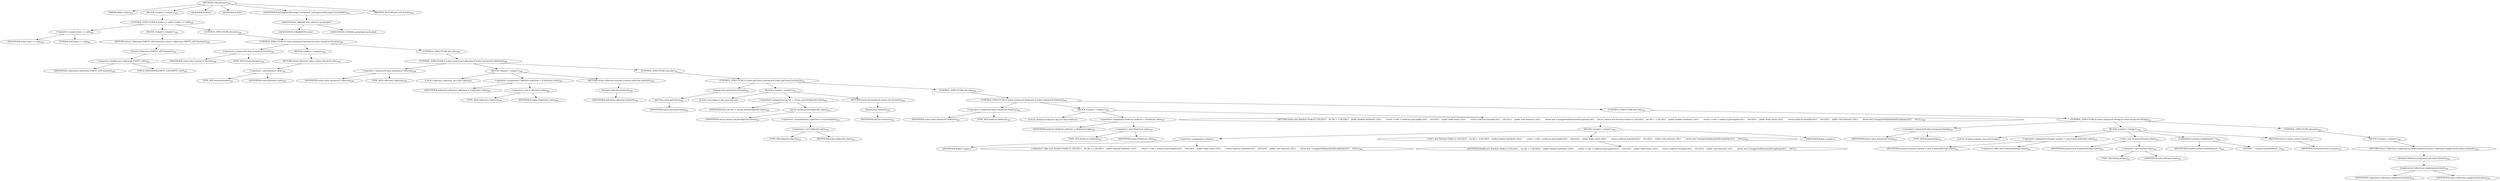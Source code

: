 digraph "createIterator" {  
"637" [label = <(METHOD,createIterator)<SUB>292</SUB>> ]
"638" [label = <(PARAM,Object value)<SUB>293</SUB>> ]
"639" [label = <(BLOCK,&lt;empty&gt;,&lt;empty&gt;)<SUB>293</SUB>> ]
"640" [label = <(CONTROL_STRUCTURE,if (value == null),if (value == null))<SUB>294</SUB>> ]
"641" [label = <(&lt;operator&gt;.equals,value == null)<SUB>294</SUB>> ]
"642" [label = <(IDENTIFIER,value,value == null)<SUB>294</SUB>> ]
"643" [label = <(LITERAL,null,value == null)<SUB>294</SUB>> ]
"644" [label = <(BLOCK,&lt;empty&gt;,&lt;empty&gt;)<SUB>294</SUB>> ]
"645" [label = <(RETURN,return Collections.EMPTY_LIST.iterator();,return Collections.EMPTY_LIST.iterator();)<SUB>295</SUB>> ]
"646" [label = <(iterator,Collections.EMPTY_LIST.iterator())<SUB>295</SUB>> ]
"647" [label = <(&lt;operator&gt;.fieldAccess,Collections.EMPTY_LIST)<SUB>295</SUB>> ]
"648" [label = <(IDENTIFIER,Collections,Collections.EMPTY_LIST.iterator())<SUB>295</SUB>> ]
"649" [label = <(FIELD_IDENTIFIER,EMPTY_LIST,EMPTY_LIST)<SUB>295</SUB>> ]
"650" [label = <(CONTROL_STRUCTURE,else,else)<SUB>296</SUB>> ]
"651" [label = <(CONTROL_STRUCTURE,if (value instanceof Iterator),if (value instanceof Iterator))<SUB>296</SUB>> ]
"652" [label = <(&lt;operator&gt;.instanceOf,value instanceof Iterator)<SUB>296</SUB>> ]
"653" [label = <(IDENTIFIER,value,value instanceof Iterator)<SUB>296</SUB>> ]
"654" [label = <(TYPE_REF,Iterator,Iterator)<SUB>296</SUB>> ]
"655" [label = <(BLOCK,&lt;empty&gt;,&lt;empty&gt;)<SUB>296</SUB>> ]
"656" [label = <(RETURN,return (Iterator) value;,return (Iterator) value;)<SUB>297</SUB>> ]
"657" [label = <(&lt;operator&gt;.cast,(Iterator) value)<SUB>297</SUB>> ]
"658" [label = <(TYPE_REF,Iterator,Iterator)<SUB>297</SUB>> ]
"659" [label = <(IDENTIFIER,value,(Iterator) value)<SUB>297</SUB>> ]
"660" [label = <(CONTROL_STRUCTURE,else,else)<SUB>298</SUB>> ]
"661" [label = <(CONTROL_STRUCTURE,if (value instanceof Collection),if (value instanceof Collection))<SUB>298</SUB>> ]
"662" [label = <(&lt;operator&gt;.instanceOf,value instanceof Collection)<SUB>298</SUB>> ]
"663" [label = <(IDENTIFIER,value,value instanceof Collection)<SUB>298</SUB>> ]
"664" [label = <(TYPE_REF,Collection,Collection)<SUB>298</SUB>> ]
"665" [label = <(BLOCK,&lt;empty&gt;,&lt;empty&gt;)<SUB>298</SUB>> ]
"666" [label = <(LOCAL,Collection collection: java.util.Collection)> ]
"667" [label = <(&lt;operator&gt;.assignment,Collection collection = (Collection) value)<SUB>299</SUB>> ]
"668" [label = <(IDENTIFIER,collection,Collection collection = (Collection) value)<SUB>299</SUB>> ]
"669" [label = <(&lt;operator&gt;.cast,(Collection) value)<SUB>299</SUB>> ]
"670" [label = <(TYPE_REF,Collection,Collection)<SUB>299</SUB>> ]
"671" [label = <(IDENTIFIER,value,(Collection) value)<SUB>299</SUB>> ]
"672" [label = <(RETURN,return collection.iterator();,return collection.iterator();)<SUB>300</SUB>> ]
"673" [label = <(iterator,collection.iterator())<SUB>300</SUB>> ]
"674" [label = <(IDENTIFIER,collection,collection.iterator())<SUB>300</SUB>> ]
"675" [label = <(CONTROL_STRUCTURE,else,else)<SUB>301</SUB>> ]
"676" [label = <(CONTROL_STRUCTURE,if (value.getClass().isArray()),if (value.getClass().isArray()))<SUB>301</SUB>> ]
"677" [label = <(isArray,value.getClass().isArray())<SUB>301</SUB>> ]
"678" [label = <(getClass,value.getClass())<SUB>301</SUB>> ]
"679" [label = <(IDENTIFIER,value,value.getClass())<SUB>301</SUB>> ]
"680" [label = <(BLOCK,&lt;empty&gt;,&lt;empty&gt;)<SUB>301</SUB>> ]
"681" [label = <(LOCAL,List&lt;Object&gt; list: java.util.List)> ]
"682" [label = <(&lt;operator&gt;.assignment,List list = Arrays.asList((Object[]) value))<SUB>303</SUB>> ]
"683" [label = <(IDENTIFIER,list,List list = Arrays.asList((Object[]) value))<SUB>303</SUB>> ]
"684" [label = <(asList,Arrays.asList((Object[]) value))<SUB>303</SUB>> ]
"685" [label = <(IDENTIFIER,Arrays,Arrays.asList((Object[]) value))<SUB>303</SUB>> ]
"686" [label = <(&lt;operator&gt;.arrayInitializer,&lt;operator&gt;.arrayInitializer)<SUB>303</SUB>> ]
"687" [label = <(&lt;operator&gt;.cast,(Object[]) value)<SUB>303</SUB>> ]
"688" [label = <(TYPE_REF,Object[],Object[])<SUB>303</SUB>> ]
"689" [label = <(IDENTIFIER,value,(Object[]) value)<SUB>303</SUB>> ]
"690" [label = <(RETURN,return list.iterator();,return list.iterator();)<SUB>304</SUB>> ]
"691" [label = <(iterator,list.iterator())<SUB>304</SUB>> ]
"692" [label = <(IDENTIFIER,list,list.iterator())<SUB>304</SUB>> ]
"693" [label = <(CONTROL_STRUCTURE,else,else)<SUB>305</SUB>> ]
"694" [label = <(CONTROL_STRUCTURE,if (value instanceof NodeList),if (value instanceof NodeList))<SUB>305</SUB>> ]
"695" [label = <(&lt;operator&gt;.instanceOf,value instanceof NodeList)<SUB>305</SUB>> ]
"696" [label = <(IDENTIFIER,value,value instanceof NodeList)<SUB>305</SUB>> ]
"697" [label = <(TYPE_REF,NodeList,NodeList)<SUB>305</SUB>> ]
"698" [label = <(BLOCK,&lt;empty&gt;,&lt;empty&gt;)<SUB>305</SUB>> ]
"699" [label = <(LOCAL,NodeList nodeList: org.w3c.dom.NodeList)> ]
"700" [label = <(&lt;operator&gt;.assignment,NodeList nodeList = (NodeList) value)<SUB>307</SUB>> ]
"701" [label = <(IDENTIFIER,nodeList,NodeList nodeList = (NodeList) value)<SUB>307</SUB>> ]
"702" [label = <(&lt;operator&gt;.cast,(NodeList) value)<SUB>307</SUB>> ]
"703" [label = <(TYPE_REF,NodeList,NodeList)<SUB>307</SUB>> ]
"704" [label = <(IDENTIFIER,value,(NodeList) value)<SUB>307</SUB>> ]
"705" [label = <(RETURN,return new Iterator&lt;Node&gt;() {\012\012    int idx = -1;\012\012    public boolean hasNext() {\012        return ++idx &lt; nodeList.getLength();\012    }\012\012    public Node next() {\012        return nodeList.item(idx);\012    }\012\012    public void remove() {\012        throw new UnsupportedOperationException();\012    }\012};,return new Iterator&lt;Node&gt;() {\012\012    int idx = -1;\012\012    public boolean hasNext() {\012        return ++idx &lt; nodeList.getLength();\012    }\012\012    public Node next() {\012        return nodeList.item(idx);\012    }\012\012    public void remove() {\012        throw new UnsupportedOperationException();\012    }\012};)<SUB>308</SUB>> ]
"706" [label = <(BLOCK,&lt;empty&gt;,&lt;empty&gt;)<SUB>308</SUB>> ]
"707" [label = <(&lt;operator&gt;.assignment,&lt;empty&gt;)> ]
"708" [label = <(IDENTIFIER,$obj4,&lt;empty&gt;)> ]
"709" [label = <(&lt;operator&gt;.alloc,new Iterator&lt;Node&gt;() {\012\012    int idx = -1;\012\012    public boolean hasNext() {\012        return ++idx &lt; nodeList.getLength();\012    }\012\012    public Node next() {\012        return nodeList.item(idx);\012    }\012\012    public void remove() {\012        throw new UnsupportedOperationException();\012    }\012})<SUB>308</SUB>> ]
"710" [label = <(&lt;init&gt;,new Iterator&lt;Node&gt;() {\012\012    int idx = -1;\012\012    public boolean hasNext() {\012        return ++idx &lt; nodeList.getLength();\012    }\012\012    public Node next() {\012        return nodeList.item(idx);\012    }\012\012    public void remove() {\012        throw new UnsupportedOperationException();\012    }\012})<SUB>308</SUB>> ]
"711" [label = <(IDENTIFIER,$obj4,new Iterator&lt;Node&gt;() {\012\012    int idx = -1;\012\012    public boolean hasNext() {\012        return ++idx &lt; nodeList.getLength();\012    }\012\012    public Node next() {\012        return nodeList.item(idx);\012    }\012\012    public void remove() {\012        throw new UnsupportedOperationException();\012    }\012})> ]
"712" [label = <(IDENTIFIER,$obj4,&lt;empty&gt;)> ]
"713" [label = <(CONTROL_STRUCTURE,else,else)<SUB>323</SUB>> ]
"714" [label = <(CONTROL_STRUCTURE,if (value instanceof String),if (value instanceof String))<SUB>323</SUB>> ]
"715" [label = <(&lt;operator&gt;.instanceOf,value instanceof String)<SUB>323</SUB>> ]
"716" [label = <(IDENTIFIER,value,value instanceof String)<SUB>323</SUB>> ]
"717" [label = <(TYPE_REF,String,String)<SUB>323</SUB>> ]
"718" [label = <(BLOCK,&lt;empty&gt;,&lt;empty&gt;)<SUB>323</SUB>> ]
"4" [label = <(LOCAL,Scanner scanner: java.util.Scanner)> ]
"719" [label = <(&lt;operator&gt;.assignment,Scanner scanner = new Scanner((String) value))<SUB>324</SUB>> ]
"720" [label = <(IDENTIFIER,scanner,Scanner scanner = new Scanner((String) value))<SUB>324</SUB>> ]
"721" [label = <(&lt;operator&gt;.alloc,new Scanner((String) value))<SUB>324</SUB>> ]
"722" [label = <(&lt;init&gt;,new Scanner((String) value))<SUB>324</SUB>> ]
"3" [label = <(IDENTIFIER,scanner,new Scanner((String) value))<SUB>324</SUB>> ]
"723" [label = <(&lt;operator&gt;.cast,(String) value)<SUB>324</SUB>> ]
"724" [label = <(TYPE_REF,String,String)<SUB>324</SUB>> ]
"725" [label = <(IDENTIFIER,value,(String) value)<SUB>324</SUB>> ]
"726" [label = <(useDelimiter,scanner.useDelimiter(&quot;,&quot;))<SUB>326</SUB>> ]
"727" [label = <(IDENTIFIER,scanner,scanner.useDelimiter(&quot;,&quot;))<SUB>326</SUB>> ]
"728" [label = <(LITERAL,&quot;,&quot;,scanner.useDelimiter(&quot;,&quot;))<SUB>326</SUB>> ]
"729" [label = <(RETURN,return scanner;,return scanner;)<SUB>327</SUB>> ]
"730" [label = <(IDENTIFIER,scanner,return scanner;)<SUB>327</SUB>> ]
"731" [label = <(CONTROL_STRUCTURE,else,else)<SUB>328</SUB>> ]
"732" [label = <(BLOCK,&lt;empty&gt;,&lt;empty&gt;)<SUB>328</SUB>> ]
"733" [label = <(RETURN,return Collections.singletonList(value).iterator();,return Collections.singletonList(value).iterator();)<SUB>329</SUB>> ]
"734" [label = <(iterator,Collections.singletonList(value).iterator())<SUB>329</SUB>> ]
"735" [label = <(singletonList,Collections.singletonList(value))<SUB>329</SUB>> ]
"736" [label = <(IDENTIFIER,Collections,Collections.singletonList(value))<SUB>329</SUB>> ]
"737" [label = <(IDENTIFIER,value,Collections.singletonList(value))<SUB>329</SUB>> ]
"738" [label = <(MODIFIER,PUBLIC)> ]
"739" [label = <(MODIFIER,STATIC)> ]
"740" [label = <(ANNOTATION,@SuppressWarnings(&quot;unchecked&quot;),@SuppressWarnings(&quot;unchecked&quot;))<SUB>292</SUB>> ]
"741" [label = <(ANNOTATION_PARAMETER_ASSIGN,&quot;unchecked&quot;)> ]
"742" [label = <(ANNOTATION_PARAMETER,value)> ]
"743" [label = <(ANNOTATION_LITERAL,unchecked,unchecked)> ]
"744" [label = <(METHOD_RETURN,java.util.Iterator)<SUB>293</SUB>> ]
  "637" -> "638" 
  "637" -> "639" 
  "637" -> "738" 
  "637" -> "739" 
  "637" -> "740" 
  "637" -> "744" 
  "639" -> "640" 
  "640" -> "641" 
  "640" -> "644" 
  "640" -> "650" 
  "641" -> "642" 
  "641" -> "643" 
  "644" -> "645" 
  "645" -> "646" 
  "646" -> "647" 
  "647" -> "648" 
  "647" -> "649" 
  "650" -> "651" 
  "651" -> "652" 
  "651" -> "655" 
  "651" -> "660" 
  "652" -> "653" 
  "652" -> "654" 
  "655" -> "656" 
  "656" -> "657" 
  "657" -> "658" 
  "657" -> "659" 
  "660" -> "661" 
  "661" -> "662" 
  "661" -> "665" 
  "661" -> "675" 
  "662" -> "663" 
  "662" -> "664" 
  "665" -> "666" 
  "665" -> "667" 
  "665" -> "672" 
  "667" -> "668" 
  "667" -> "669" 
  "669" -> "670" 
  "669" -> "671" 
  "672" -> "673" 
  "673" -> "674" 
  "675" -> "676" 
  "676" -> "677" 
  "676" -> "680" 
  "676" -> "693" 
  "677" -> "678" 
  "678" -> "679" 
  "680" -> "681" 
  "680" -> "682" 
  "680" -> "690" 
  "682" -> "683" 
  "682" -> "684" 
  "684" -> "685" 
  "684" -> "686" 
  "686" -> "687" 
  "687" -> "688" 
  "687" -> "689" 
  "690" -> "691" 
  "691" -> "692" 
  "693" -> "694" 
  "694" -> "695" 
  "694" -> "698" 
  "694" -> "713" 
  "695" -> "696" 
  "695" -> "697" 
  "698" -> "699" 
  "698" -> "700" 
  "698" -> "705" 
  "700" -> "701" 
  "700" -> "702" 
  "702" -> "703" 
  "702" -> "704" 
  "705" -> "706" 
  "706" -> "707" 
  "706" -> "710" 
  "706" -> "712" 
  "707" -> "708" 
  "707" -> "709" 
  "710" -> "711" 
  "713" -> "714" 
  "714" -> "715" 
  "714" -> "718" 
  "714" -> "731" 
  "715" -> "716" 
  "715" -> "717" 
  "718" -> "4" 
  "718" -> "719" 
  "718" -> "722" 
  "718" -> "726" 
  "718" -> "729" 
  "719" -> "720" 
  "719" -> "721" 
  "722" -> "3" 
  "722" -> "723" 
  "723" -> "724" 
  "723" -> "725" 
  "726" -> "727" 
  "726" -> "728" 
  "729" -> "730" 
  "731" -> "732" 
  "732" -> "733" 
  "733" -> "734" 
  "734" -> "735" 
  "735" -> "736" 
  "735" -> "737" 
  "740" -> "741" 
  "741" -> "742" 
  "741" -> "743" 
}
